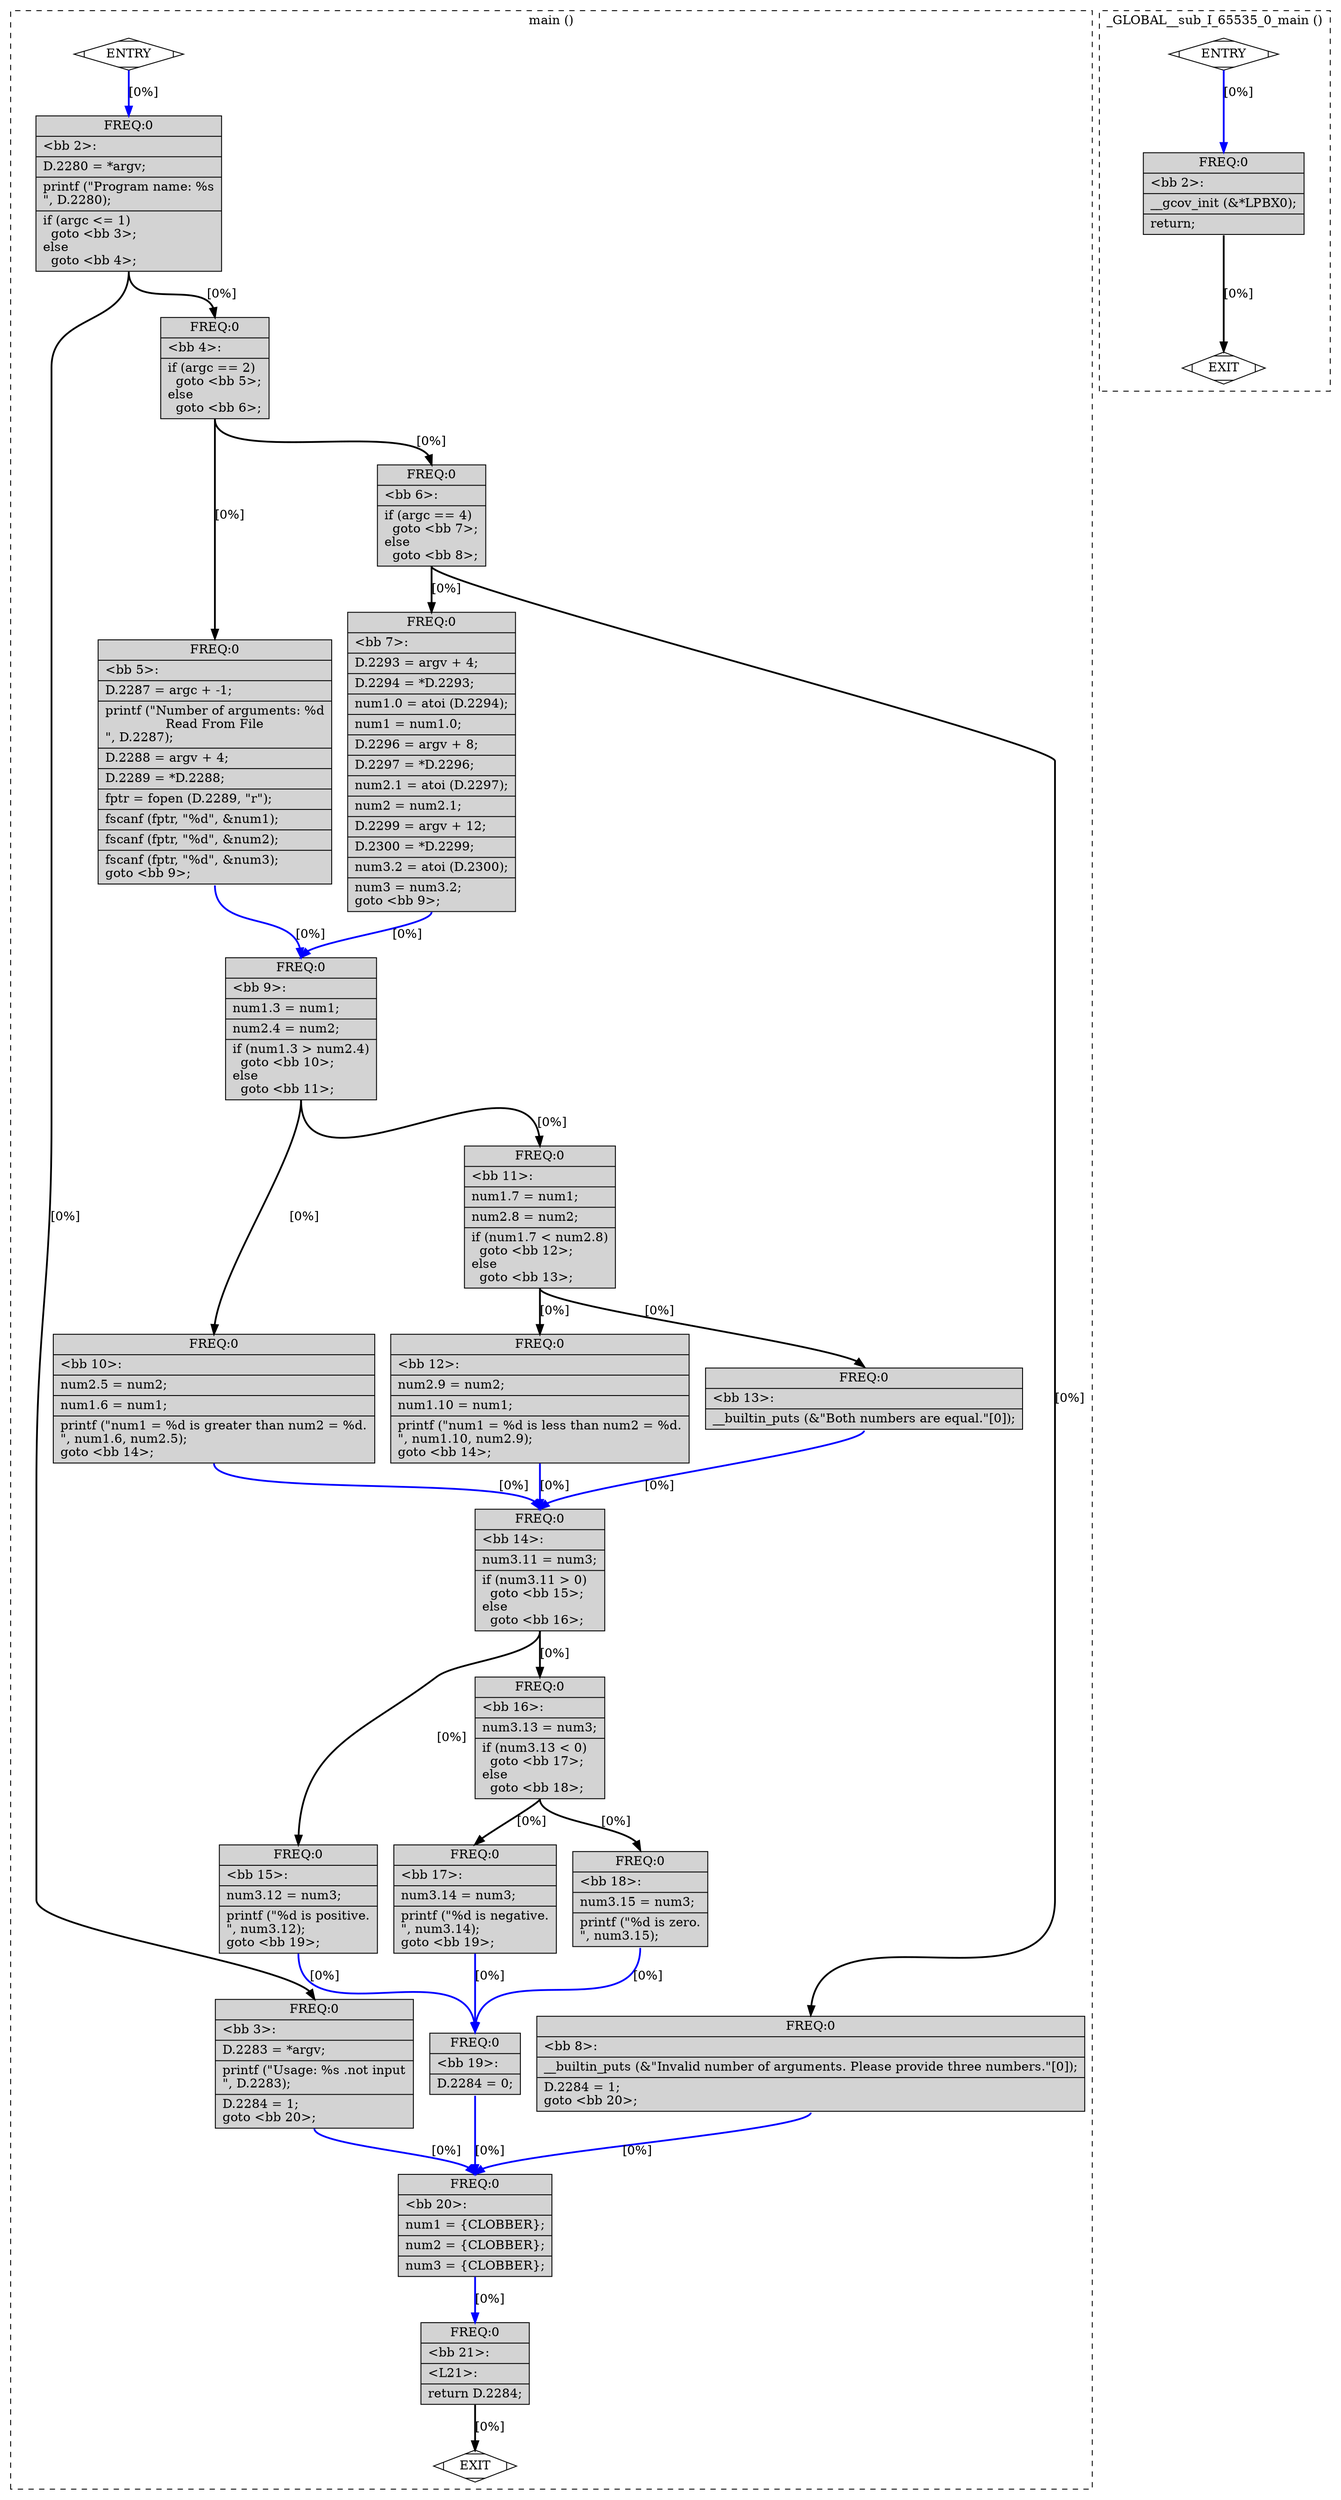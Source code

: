digraph "sample.c.011t.cfg" {
overlap=false;
subgraph "cluster_main" {
	style="dashed";
	color="black";
	label="main ()";
	fn_14_basic_block_0 [shape=Mdiamond,style=filled,fillcolor=white,label="ENTRY"];

	fn_14_basic_block_1 [shape=Mdiamond,style=filled,fillcolor=white,label="EXIT"];

	fn_14_basic_block_2 [shape=record,style=filled,fillcolor=lightgrey,label="{ FREQ:0 |\<bb\ 2\>:\l\
|D.2280\ =\ *argv;\l\
|printf\ (\"Program\ name:\ %s\n\",\ D.2280);\l\
|if\ (argc\ \<=\ 1)\l\
\ \ goto\ \<bb\ 3\>;\l\
else\l\
\ \ goto\ \<bb\ 4\>;\l\
}"];

	fn_14_basic_block_3 [shape=record,style=filled,fillcolor=lightgrey,label="{ FREQ:0 |\<bb\ 3\>:\l\
|D.2283\ =\ *argv;\l\
|printf\ (\"Usage:\ %s\ .not\ input\n\",\ D.2283);\l\
|D.2284\ =\ 1;\l\
goto\ \<bb\ 20\>;\l\
}"];

	fn_14_basic_block_4 [shape=record,style=filled,fillcolor=lightgrey,label="{ FREQ:0 |\<bb\ 4\>:\l\
|if\ (argc\ ==\ 2)\l\
\ \ goto\ \<bb\ 5\>;\l\
else\l\
\ \ goto\ \<bb\ 6\>;\l\
}"];

	fn_14_basic_block_5 [shape=record,style=filled,fillcolor=lightgrey,label="{ FREQ:0 |\<bb\ 5\>:\l\
|D.2287\ =\ argc\ +\ -1;\l\
|printf\ (\"Number\ of\ arguments:\ %d\nRead\ From\ File\n\",\ D.2287);\l\
|D.2288\ =\ argv\ +\ 4;\l\
|D.2289\ =\ *D.2288;\l\
|fptr\ =\ fopen\ (D.2289,\ \"r\");\l\
|fscanf\ (fptr,\ \"%d\",\ &num1);\l\
|fscanf\ (fptr,\ \"%d\",\ &num2);\l\
|fscanf\ (fptr,\ \"%d\",\ &num3);\l\
goto\ \<bb\ 9\>;\l\
}"];

	fn_14_basic_block_6 [shape=record,style=filled,fillcolor=lightgrey,label="{ FREQ:0 |\<bb\ 6\>:\l\
|if\ (argc\ ==\ 4)\l\
\ \ goto\ \<bb\ 7\>;\l\
else\l\
\ \ goto\ \<bb\ 8\>;\l\
}"];

	fn_14_basic_block_7 [shape=record,style=filled,fillcolor=lightgrey,label="{ FREQ:0 |\<bb\ 7\>:\l\
|D.2293\ =\ argv\ +\ 4;\l\
|D.2294\ =\ *D.2293;\l\
|num1.0\ =\ atoi\ (D.2294);\l\
|num1\ =\ num1.0;\l\
|D.2296\ =\ argv\ +\ 8;\l\
|D.2297\ =\ *D.2296;\l\
|num2.1\ =\ atoi\ (D.2297);\l\
|num2\ =\ num2.1;\l\
|D.2299\ =\ argv\ +\ 12;\l\
|D.2300\ =\ *D.2299;\l\
|num3.2\ =\ atoi\ (D.2300);\l\
|num3\ =\ num3.2;\l\
goto\ \<bb\ 9\>;\l\
}"];

	fn_14_basic_block_8 [shape=record,style=filled,fillcolor=lightgrey,label="{ FREQ:0 |\<bb\ 8\>:\l\
|__builtin_puts\ (&\"Invalid\ number\ of\ arguments.\ Please\ provide\ three\ numbers.\"[0]);\l\
|D.2284\ =\ 1;\l\
goto\ \<bb\ 20\>;\l\
}"];

	fn_14_basic_block_9 [shape=record,style=filled,fillcolor=lightgrey,label="{ FREQ:0 |\<bb\ 9\>:\l\
|num1.3\ =\ num1;\l\
|num2.4\ =\ num2;\l\
|if\ (num1.3\ \>\ num2.4)\l\
\ \ goto\ \<bb\ 10\>;\l\
else\l\
\ \ goto\ \<bb\ 11\>;\l\
}"];

	fn_14_basic_block_10 [shape=record,style=filled,fillcolor=lightgrey,label="{ FREQ:0 |\<bb\ 10\>:\l\
|num2.5\ =\ num2;\l\
|num1.6\ =\ num1;\l\
|printf\ (\"num1\ =\ %d\ is\ greater\ than\ num2\ =\ %d.\n\",\ num1.6,\ num2.5);\l\
goto\ \<bb\ 14\>;\l\
}"];

	fn_14_basic_block_11 [shape=record,style=filled,fillcolor=lightgrey,label="{ FREQ:0 |\<bb\ 11\>:\l\
|num1.7\ =\ num1;\l\
|num2.8\ =\ num2;\l\
|if\ (num1.7\ \<\ num2.8)\l\
\ \ goto\ \<bb\ 12\>;\l\
else\l\
\ \ goto\ \<bb\ 13\>;\l\
}"];

	fn_14_basic_block_12 [shape=record,style=filled,fillcolor=lightgrey,label="{ FREQ:0 |\<bb\ 12\>:\l\
|num2.9\ =\ num2;\l\
|num1.10\ =\ num1;\l\
|printf\ (\"num1\ =\ %d\ is\ less\ than\ num2\ =\ %d.\n\",\ num1.10,\ num2.9);\l\
goto\ \<bb\ 14\>;\l\
}"];

	fn_14_basic_block_13 [shape=record,style=filled,fillcolor=lightgrey,label="{ FREQ:0 |\<bb\ 13\>:\l\
|__builtin_puts\ (&\"Both\ numbers\ are\ equal.\"[0]);\l\
}"];

	fn_14_basic_block_14 [shape=record,style=filled,fillcolor=lightgrey,label="{ FREQ:0 |\<bb\ 14\>:\l\
|num3.11\ =\ num3;\l\
|if\ (num3.11\ \>\ 0)\l\
\ \ goto\ \<bb\ 15\>;\l\
else\l\
\ \ goto\ \<bb\ 16\>;\l\
}"];

	fn_14_basic_block_15 [shape=record,style=filled,fillcolor=lightgrey,label="{ FREQ:0 |\<bb\ 15\>:\l\
|num3.12\ =\ num3;\l\
|printf\ (\"%d\ is\ positive.\n\",\ num3.12);\l\
goto\ \<bb\ 19\>;\l\
}"];

	fn_14_basic_block_16 [shape=record,style=filled,fillcolor=lightgrey,label="{ FREQ:0 |\<bb\ 16\>:\l\
|num3.13\ =\ num3;\l\
|if\ (num3.13\ \<\ 0)\l\
\ \ goto\ \<bb\ 17\>;\l\
else\l\
\ \ goto\ \<bb\ 18\>;\l\
}"];

	fn_14_basic_block_17 [shape=record,style=filled,fillcolor=lightgrey,label="{ FREQ:0 |\<bb\ 17\>:\l\
|num3.14\ =\ num3;\l\
|printf\ (\"%d\ is\ negative.\n\",\ num3.14);\l\
goto\ \<bb\ 19\>;\l\
}"];

	fn_14_basic_block_18 [shape=record,style=filled,fillcolor=lightgrey,label="{ FREQ:0 |\<bb\ 18\>:\l\
|num3.15\ =\ num3;\l\
|printf\ (\"%d\ is\ zero.\n\",\ num3.15);\l\
}"];

	fn_14_basic_block_19 [shape=record,style=filled,fillcolor=lightgrey,label="{ FREQ:0 |\<bb\ 19\>:\l\
|D.2284\ =\ 0;\l\
}"];

	fn_14_basic_block_20 [shape=record,style=filled,fillcolor=lightgrey,label="{ FREQ:0 |\<bb\ 20\>:\l\
|num1\ =\ \{CLOBBER\};\l\
|num2\ =\ \{CLOBBER\};\l\
|num3\ =\ \{CLOBBER\};\l\
}"];

	fn_14_basic_block_21 [shape=record,style=filled,fillcolor=lightgrey,label="{ FREQ:0 |\<bb\ 21\>:\l\
|\<L21\>:\l\
|return\ D.2284;\l\
}"];

	fn_14_basic_block_0:s -> fn_14_basic_block_2:n [style="solid,bold",color=blue,weight=100,constraint=true, label="[0%]"];
	fn_14_basic_block_2:s -> fn_14_basic_block_3:n [style="solid,bold",color=black,weight=10,constraint=true, label="[0%]"];
	fn_14_basic_block_2:s -> fn_14_basic_block_4:n [style="solid,bold",color=black,weight=10,constraint=true, label="[0%]"];
	fn_14_basic_block_3:s -> fn_14_basic_block_20:n [style="solid,bold",color=blue,weight=100,constraint=true, label="[0%]"];
	fn_14_basic_block_4:s -> fn_14_basic_block_5:n [style="solid,bold",color=black,weight=10,constraint=true, label="[0%]"];
	fn_14_basic_block_4:s -> fn_14_basic_block_6:n [style="solid,bold",color=black,weight=10,constraint=true, label="[0%]"];
	fn_14_basic_block_5:s -> fn_14_basic_block_9:n [style="solid,bold",color=blue,weight=100,constraint=true, label="[0%]"];
	fn_14_basic_block_6:s -> fn_14_basic_block_7:n [style="solid,bold",color=black,weight=10,constraint=true, label="[0%]"];
	fn_14_basic_block_6:s -> fn_14_basic_block_8:n [style="solid,bold",color=black,weight=10,constraint=true, label="[0%]"];
	fn_14_basic_block_7:s -> fn_14_basic_block_9:n [style="solid,bold",color=blue,weight=100,constraint=true, label="[0%]"];
	fn_14_basic_block_8:s -> fn_14_basic_block_20:n [style="solid,bold",color=blue,weight=100,constraint=true, label="[0%]"];
	fn_14_basic_block_9:s -> fn_14_basic_block_10:n [style="solid,bold",color=black,weight=10,constraint=true, label="[0%]"];
	fn_14_basic_block_9:s -> fn_14_basic_block_11:n [style="solid,bold",color=black,weight=10,constraint=true, label="[0%]"];
	fn_14_basic_block_10:s -> fn_14_basic_block_14:n [style="solid,bold",color=blue,weight=100,constraint=true, label="[0%]"];
	fn_14_basic_block_11:s -> fn_14_basic_block_12:n [style="solid,bold",color=black,weight=10,constraint=true, label="[0%]"];
	fn_14_basic_block_11:s -> fn_14_basic_block_13:n [style="solid,bold",color=black,weight=10,constraint=true, label="[0%]"];
	fn_14_basic_block_12:s -> fn_14_basic_block_14:n [style="solid,bold",color=blue,weight=100,constraint=true, label="[0%]"];
	fn_14_basic_block_13:s -> fn_14_basic_block_14:n [style="solid,bold",color=blue,weight=100,constraint=true, label="[0%]"];
	fn_14_basic_block_14:s -> fn_14_basic_block_15:n [style="solid,bold",color=black,weight=10,constraint=true, label="[0%]"];
	fn_14_basic_block_14:s -> fn_14_basic_block_16:n [style="solid,bold",color=black,weight=10,constraint=true, label="[0%]"];
	fn_14_basic_block_15:s -> fn_14_basic_block_19:n [style="solid,bold",color=blue,weight=100,constraint=true, label="[0%]"];
	fn_14_basic_block_16:s -> fn_14_basic_block_17:n [style="solid,bold",color=black,weight=10,constraint=true, label="[0%]"];
	fn_14_basic_block_16:s -> fn_14_basic_block_18:n [style="solid,bold",color=black,weight=10,constraint=true, label="[0%]"];
	fn_14_basic_block_17:s -> fn_14_basic_block_19:n [style="solid,bold",color=blue,weight=100,constraint=true, label="[0%]"];
	fn_14_basic_block_18:s -> fn_14_basic_block_19:n [style="solid,bold",color=blue,weight=100,constraint=true, label="[0%]"];
	fn_14_basic_block_19:s -> fn_14_basic_block_20:n [style="solid,bold",color=blue,weight=100,constraint=true, label="[0%]"];
	fn_14_basic_block_20:s -> fn_14_basic_block_21:n [style="solid,bold",color=blue,weight=100,constraint=true, label="[0%]"];
	fn_14_basic_block_21:s -> fn_14_basic_block_1:n [style="solid,bold",color=black,weight=10,constraint=true, label="[0%]"];
	fn_14_basic_block_0:s -> fn_14_basic_block_1:n [style="invis",constraint=true];
}
subgraph "cluster__GLOBAL__sub_I_65535_0_main" {
	style="dashed";
	color="black";
	label="_GLOBAL__sub_I_65535_0_main ()";
	fn_15_basic_block_0 [shape=Mdiamond,style=filled,fillcolor=white,label="ENTRY"];

	fn_15_basic_block_1 [shape=Mdiamond,style=filled,fillcolor=white,label="EXIT"];

	fn_15_basic_block_2 [shape=record,style=filled,fillcolor=lightgrey,label="{ FREQ:0 |\<bb\ 2\>:\l\
|__gcov_init\ (&*LPBX0);\l\
|return;\l\
}"];

	fn_15_basic_block_0:s -> fn_15_basic_block_2:n [style="solid,bold",color=blue,weight=100,constraint=true, label="[0%]"];
	fn_15_basic_block_2:s -> fn_15_basic_block_1:n [style="solid,bold",color=black,weight=10,constraint=true, label="[0%]"];
	fn_15_basic_block_0:s -> fn_15_basic_block_1:n [style="invis",constraint=true];
}
}
